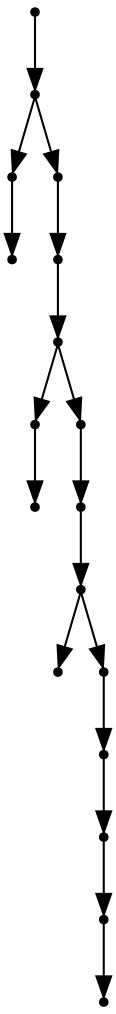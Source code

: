 digraph {
  17 [shape=point];
  16 [shape=point];
  1 [shape=point];
  0 [shape=point];
  15 [shape=point];
  14 [shape=point];
  13 [shape=point];
  3 [shape=point];
  2 [shape=point];
  12 [shape=point];
  11 [shape=point];
  10 [shape=point];
  4 [shape=point];
  9 [shape=point];
  8 [shape=point];
  7 [shape=point];
  6 [shape=point];
  5 [shape=point];
17 -> 16;
16 -> 1;
1 -> 0;
16 -> 15;
15 -> 14;
14 -> 13;
13 -> 3;
3 -> 2;
13 -> 12;
12 -> 11;
11 -> 10;
10 -> 4;
10 -> 9;
9 -> 8;
8 -> 7;
7 -> 6;
6 -> 5;
}
